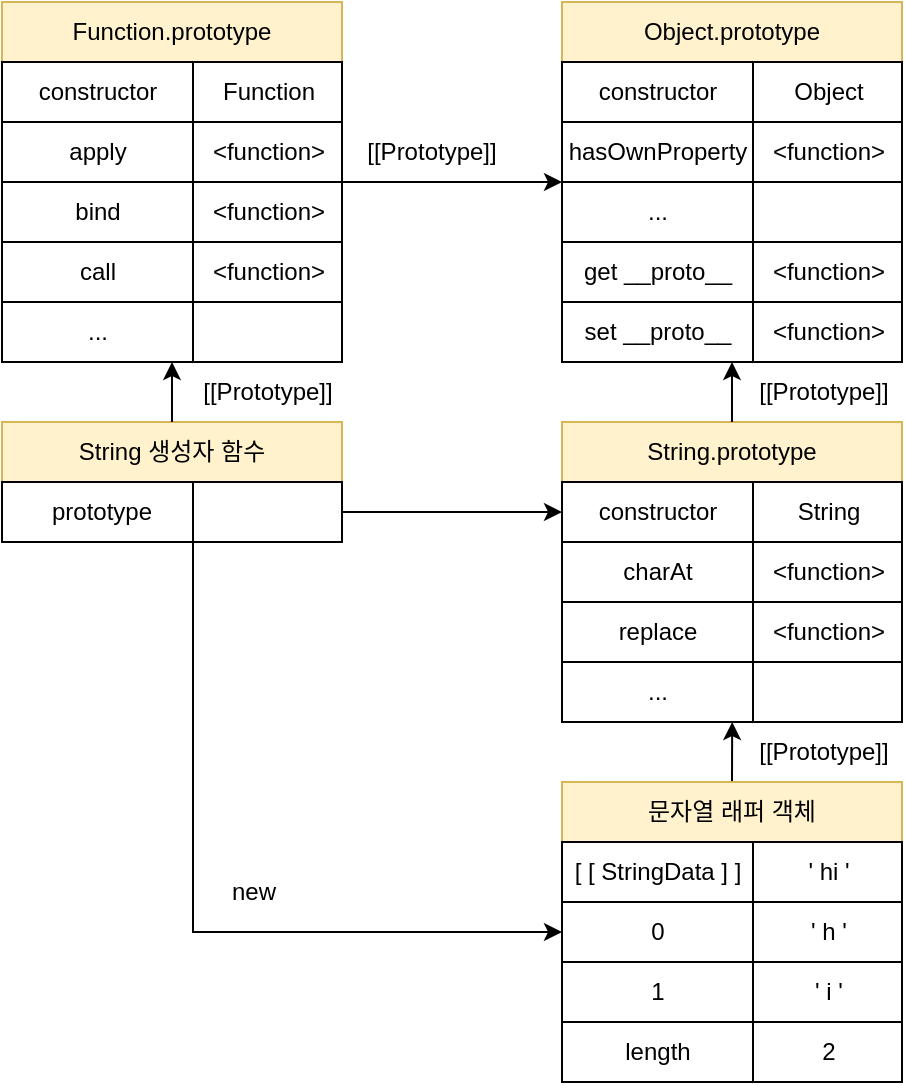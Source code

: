 <mxfile version="18.0.1" type="device"><diagram id="22d6pHl2Kq_38Yy0q9Ip" name="페이지-1"><mxGraphModel dx="721" dy="463" grid="1" gridSize="10" guides="1" tooltips="1" connect="1" arrows="1" fold="1" page="1" pageScale="1" pageWidth="827" pageHeight="1169" math="0" shadow="0"><root><mxCell id="0"/><mxCell id="1" parent="0"/><mxCell id="enTx3pKeKt2vPyLr27hR-1" value="String 생성자 함수" style="rounded=0;whiteSpace=wrap;html=1;fillColor=#fff2cc;strokeColor=#d6b656;" vertex="1" parent="1"><mxGeometry x="150" y="470" width="170" height="30" as="geometry"/></mxCell><mxCell id="enTx3pKeKt2vPyLr27hR-2" value="prototype" style="rounded=0;whiteSpace=wrap;html=1;" vertex="1" parent="1"><mxGeometry x="150" y="500" width="100" height="30" as="geometry"/></mxCell><mxCell id="enTx3pKeKt2vPyLr27hR-58" style="edgeStyle=orthogonalEdgeStyle;rounded=0;orthogonalLoop=1;jettySize=auto;html=1;exitX=0;exitY=1;exitDx=0;exitDy=0;entryX=0;entryY=0.5;entryDx=0;entryDy=0;" edge="1" parent="1" source="enTx3pKeKt2vPyLr27hR-3" target="enTx3pKeKt2vPyLr27hR-52"><mxGeometry relative="1" as="geometry"/></mxCell><mxCell id="enTx3pKeKt2vPyLr27hR-3" value="" style="rounded=0;whiteSpace=wrap;html=1;" vertex="1" parent="1"><mxGeometry x="245.5" y="500" width="74.5" height="30" as="geometry"/></mxCell><mxCell id="enTx3pKeKt2vPyLr27hR-4" value="String.prototype" style="rounded=0;whiteSpace=wrap;html=1;fillColor=#fff2cc;strokeColor=#d6b656;" vertex="1" parent="1"><mxGeometry x="430" y="470" width="170" height="30" as="geometry"/></mxCell><mxCell id="enTx3pKeKt2vPyLr27hR-5" value="constructor" style="rounded=0;whiteSpace=wrap;html=1;" vertex="1" parent="1"><mxGeometry x="430" y="500" width="95.5" height="30" as="geometry"/></mxCell><mxCell id="enTx3pKeKt2vPyLr27hR-6" value="String" style="rounded=0;whiteSpace=wrap;html=1;" vertex="1" parent="1"><mxGeometry x="525.5" y="500" width="74.5" height="30" as="geometry"/></mxCell><mxCell id="enTx3pKeKt2vPyLr27hR-51" style="edgeStyle=orthogonalEdgeStyle;rounded=0;orthogonalLoop=1;jettySize=auto;html=1;exitX=0.5;exitY=0;exitDx=0;exitDy=0;entryX=0.891;entryY=1;entryDx=0;entryDy=0;entryPerimeter=0;" edge="1" parent="1" source="enTx3pKeKt2vPyLr27hR-7" target="enTx3pKeKt2vPyLr27hR-49"><mxGeometry relative="1" as="geometry"/></mxCell><mxCell id="enTx3pKeKt2vPyLr27hR-7" value="문자열 래퍼 객체" style="rounded=0;whiteSpace=wrap;html=1;fillColor=#fff2cc;strokeColor=#d6b656;" vertex="1" parent="1"><mxGeometry x="430" y="650" width="170" height="30" as="geometry"/></mxCell><mxCell id="enTx3pKeKt2vPyLr27hR-8" value="[ [ StringData ] ]" style="rounded=0;whiteSpace=wrap;html=1;" vertex="1" parent="1"><mxGeometry x="430" y="680" width="95.5" height="30" as="geometry"/></mxCell><mxCell id="enTx3pKeKt2vPyLr27hR-9" value="' hi '" style="rounded=0;whiteSpace=wrap;html=1;" vertex="1" parent="1"><mxGeometry x="525.5" y="680" width="74.5" height="30" as="geometry"/></mxCell><mxCell id="enTx3pKeKt2vPyLr27hR-10" value="charAt" style="rounded=0;whiteSpace=wrap;html=1;" vertex="1" parent="1"><mxGeometry x="430" y="530" width="95.5" height="30" as="geometry"/></mxCell><mxCell id="enTx3pKeKt2vPyLr27hR-11" value="&amp;lt;function&amp;gt;" style="rounded=0;whiteSpace=wrap;html=1;" vertex="1" parent="1"><mxGeometry x="525.5" y="530" width="74.5" height="30" as="geometry"/></mxCell><mxCell id="enTx3pKeKt2vPyLr27hR-12" value="Object.prototype" style="rounded=0;whiteSpace=wrap;html=1;fillColor=#fff2cc;strokeColor=#d6b656;" vertex="1" parent="1"><mxGeometry x="430" y="260" width="170" height="30" as="geometry"/></mxCell><mxCell id="enTx3pKeKt2vPyLr27hR-13" value="constructor" style="rounded=0;whiteSpace=wrap;html=1;" vertex="1" parent="1"><mxGeometry x="430" y="290" width="95.5" height="30" as="geometry"/></mxCell><mxCell id="enTx3pKeKt2vPyLr27hR-14" value="Object" style="rounded=0;whiteSpace=wrap;html=1;" vertex="1" parent="1"><mxGeometry x="525.5" y="290" width="74.5" height="30" as="geometry"/></mxCell><mxCell id="enTx3pKeKt2vPyLr27hR-15" value="hasOwnProperty" style="rounded=0;whiteSpace=wrap;html=1;" vertex="1" parent="1"><mxGeometry x="430" y="320" width="95.5" height="30" as="geometry"/></mxCell><mxCell id="enTx3pKeKt2vPyLr27hR-16" value="&amp;lt;function&amp;gt;" style="rounded=0;whiteSpace=wrap;html=1;" vertex="1" parent="1"><mxGeometry x="525.5" y="320" width="74.5" height="30" as="geometry"/></mxCell><mxCell id="enTx3pKeKt2vPyLr27hR-17" value="..." style="rounded=0;whiteSpace=wrap;html=1;" vertex="1" parent="1"><mxGeometry x="430" y="350" width="95.5" height="30" as="geometry"/></mxCell><mxCell id="enTx3pKeKt2vPyLr27hR-18" value="get __proto__" style="rounded=0;whiteSpace=wrap;html=1;" vertex="1" parent="1"><mxGeometry x="430" y="380" width="95.5" height="30" as="geometry"/></mxCell><mxCell id="enTx3pKeKt2vPyLr27hR-19" value="set __proto__" style="rounded=0;whiteSpace=wrap;html=1;" vertex="1" parent="1"><mxGeometry x="430" y="410" width="95.5" height="30" as="geometry"/></mxCell><mxCell id="enTx3pKeKt2vPyLr27hR-20" value="" style="rounded=0;whiteSpace=wrap;html=1;" vertex="1" parent="1"><mxGeometry x="525.5" y="350" width="74.5" height="30" as="geometry"/></mxCell><mxCell id="enTx3pKeKt2vPyLr27hR-21" value="&amp;lt;function&amp;gt;" style="rounded=0;whiteSpace=wrap;html=1;" vertex="1" parent="1"><mxGeometry x="525.5" y="380" width="74.5" height="30" as="geometry"/></mxCell><mxCell id="enTx3pKeKt2vPyLr27hR-22" value="&amp;lt;function&amp;gt;" style="rounded=0;whiteSpace=wrap;html=1;" vertex="1" parent="1"><mxGeometry x="525.5" y="410" width="74.5" height="30" as="geometry"/></mxCell><mxCell id="enTx3pKeKt2vPyLr27hR-23" value="Function.prototype" style="rounded=0;whiteSpace=wrap;html=1;fillColor=#fff2cc;strokeColor=#d6b656;" vertex="1" parent="1"><mxGeometry x="150" y="260" width="170" height="30" as="geometry"/></mxCell><mxCell id="enTx3pKeKt2vPyLr27hR-24" value="constructor" style="rounded=0;whiteSpace=wrap;html=1;" vertex="1" parent="1"><mxGeometry x="150" y="290" width="95.5" height="30" as="geometry"/></mxCell><mxCell id="enTx3pKeKt2vPyLr27hR-25" value="Function" style="rounded=0;whiteSpace=wrap;html=1;" vertex="1" parent="1"><mxGeometry x="245.5" y="290" width="74.5" height="30" as="geometry"/></mxCell><mxCell id="enTx3pKeKt2vPyLr27hR-26" value="apply" style="rounded=0;whiteSpace=wrap;html=1;" vertex="1" parent="1"><mxGeometry x="150" y="320" width="95.5" height="30" as="geometry"/></mxCell><mxCell id="enTx3pKeKt2vPyLr27hR-27" value="&amp;lt;function&amp;gt;" style="rounded=0;whiteSpace=wrap;html=1;" vertex="1" parent="1"><mxGeometry x="245.5" y="320" width="74.5" height="30" as="geometry"/></mxCell><mxCell id="enTx3pKeKt2vPyLr27hR-28" value="..." style="rounded=0;whiteSpace=wrap;html=1;" vertex="1" parent="1"><mxGeometry x="150" y="410" width="95.5" height="30" as="geometry"/></mxCell><mxCell id="enTx3pKeKt2vPyLr27hR-29" value="bind" style="rounded=0;whiteSpace=wrap;html=1;" vertex="1" parent="1"><mxGeometry x="150" y="350" width="95.5" height="30" as="geometry"/></mxCell><mxCell id="enTx3pKeKt2vPyLr27hR-30" value="call" style="rounded=0;whiteSpace=wrap;html=1;" vertex="1" parent="1"><mxGeometry x="150" y="380" width="95.5" height="30" as="geometry"/></mxCell><mxCell id="enTx3pKeKt2vPyLr27hR-31" value="" style="rounded=0;whiteSpace=wrap;html=1;" vertex="1" parent="1"><mxGeometry x="245.5" y="410" width="74.5" height="30" as="geometry"/></mxCell><mxCell id="enTx3pKeKt2vPyLr27hR-32" value="&amp;lt;function&amp;gt;" style="rounded=0;whiteSpace=wrap;html=1;" vertex="1" parent="1"><mxGeometry x="245.5" y="380" width="74.5" height="30" as="geometry"/></mxCell><mxCell id="enTx3pKeKt2vPyLr27hR-33" value="&amp;lt;function&amp;gt;" style="rounded=0;whiteSpace=wrap;html=1;" vertex="1" parent="1"><mxGeometry x="245.5" y="350" width="74.5" height="30" as="geometry"/></mxCell><mxCell id="enTx3pKeKt2vPyLr27hR-35" value="" style="endArrow=classic;html=1;rounded=0;exitX=0.5;exitY=0;exitDx=0;exitDy=0;entryX=0.89;entryY=1;entryDx=0;entryDy=0;entryPerimeter=0;" edge="1" parent="1" source="enTx3pKeKt2vPyLr27hR-4" target="enTx3pKeKt2vPyLr27hR-19"><mxGeometry width="50" height="50" relative="1" as="geometry"><mxPoint x="460" y="580" as="sourcePoint"/><mxPoint x="510" y="530" as="targetPoint"/></mxGeometry></mxCell><mxCell id="enTx3pKeKt2vPyLr27hR-36" value="" style="endArrow=classic;html=1;rounded=0;exitX=1;exitY=0.5;exitDx=0;exitDy=0;entryX=0;entryY=0.5;entryDx=0;entryDy=0;" edge="1" parent="1" source="enTx3pKeKt2vPyLr27hR-3" target="enTx3pKeKt2vPyLr27hR-5"><mxGeometry width="50" height="50" relative="1" as="geometry"><mxPoint x="290" y="500" as="sourcePoint"/><mxPoint x="340" y="450" as="targetPoint"/></mxGeometry></mxCell><mxCell id="enTx3pKeKt2vPyLr27hR-37" value="" style="endArrow=classic;html=1;rounded=0;exitX=0.5;exitY=0;exitDx=0;exitDy=0;entryX=0.89;entryY=1;entryDx=0;entryDy=0;entryPerimeter=0;" edge="1" parent="1" source="enTx3pKeKt2vPyLr27hR-1" target="enTx3pKeKt2vPyLr27hR-28"><mxGeometry width="50" height="50" relative="1" as="geometry"><mxPoint x="290" y="550" as="sourcePoint"/><mxPoint x="340" y="500" as="targetPoint"/></mxGeometry></mxCell><mxCell id="enTx3pKeKt2vPyLr27hR-39" value="[[Prototype]]" style="text;html=1;strokeColor=none;fillColor=none;align=center;verticalAlign=middle;whiteSpace=wrap;rounded=0;" vertex="1" parent="1"><mxGeometry x="525.5" y="440" width="70" height="30" as="geometry"/></mxCell><mxCell id="enTx3pKeKt2vPyLr27hR-40" value="[[Prototype]]" style="text;html=1;strokeColor=none;fillColor=none;align=center;verticalAlign=middle;whiteSpace=wrap;rounded=0;" vertex="1" parent="1"><mxGeometry x="525.5" y="620" width="70" height="30" as="geometry"/></mxCell><mxCell id="enTx3pKeKt2vPyLr27hR-41" value="[[Prototype]]" style="text;html=1;strokeColor=none;fillColor=none;align=center;verticalAlign=middle;whiteSpace=wrap;rounded=0;" vertex="1" parent="1"><mxGeometry x="330" y="320" width="70" height="30" as="geometry"/></mxCell><mxCell id="enTx3pKeKt2vPyLr27hR-42" value="" style="endArrow=classic;html=1;rounded=0;exitX=1;exitY=0;exitDx=0;exitDy=0;entryX=0;entryY=0;entryDx=0;entryDy=0;" edge="1" parent="1" source="enTx3pKeKt2vPyLr27hR-33" target="enTx3pKeKt2vPyLr27hR-17"><mxGeometry width="50" height="50" relative="1" as="geometry"><mxPoint x="430" y="510" as="sourcePoint"/><mxPoint x="480" y="460" as="targetPoint"/></mxGeometry></mxCell><mxCell id="enTx3pKeKt2vPyLr27hR-43" value="[[Prototype]]" style="text;html=1;strokeColor=none;fillColor=none;align=center;verticalAlign=middle;whiteSpace=wrap;rounded=0;" vertex="1" parent="1"><mxGeometry x="247.75" y="440" width="70" height="30" as="geometry"/></mxCell><mxCell id="enTx3pKeKt2vPyLr27hR-46" value="new" style="text;html=1;strokeColor=none;fillColor=none;align=center;verticalAlign=middle;whiteSpace=wrap;rounded=0;" vertex="1" parent="1"><mxGeometry x="245.5" y="690" width="60" height="30" as="geometry"/></mxCell><mxCell id="enTx3pKeKt2vPyLr27hR-47" value="replace" style="rounded=0;whiteSpace=wrap;html=1;" vertex="1" parent="1"><mxGeometry x="430" y="560" width="95.5" height="30" as="geometry"/></mxCell><mxCell id="enTx3pKeKt2vPyLr27hR-48" value="&amp;lt;function&amp;gt;" style="rounded=0;whiteSpace=wrap;html=1;" vertex="1" parent="1"><mxGeometry x="525.5" y="560" width="74.5" height="30" as="geometry"/></mxCell><mxCell id="enTx3pKeKt2vPyLr27hR-49" value="..." style="rounded=0;whiteSpace=wrap;html=1;" vertex="1" parent="1"><mxGeometry x="430" y="590" width="95.5" height="30" as="geometry"/></mxCell><mxCell id="enTx3pKeKt2vPyLr27hR-50" value="" style="rounded=0;whiteSpace=wrap;html=1;" vertex="1" parent="1"><mxGeometry x="525.5" y="590" width="74.5" height="30" as="geometry"/></mxCell><mxCell id="enTx3pKeKt2vPyLr27hR-52" value="0" style="rounded=0;whiteSpace=wrap;html=1;" vertex="1" parent="1"><mxGeometry x="430" y="710" width="95.5" height="30" as="geometry"/></mxCell><mxCell id="enTx3pKeKt2vPyLr27hR-53" value="1" style="rounded=0;whiteSpace=wrap;html=1;" vertex="1" parent="1"><mxGeometry x="430" y="740" width="95.5" height="30" as="geometry"/></mxCell><mxCell id="enTx3pKeKt2vPyLr27hR-54" value="length" style="rounded=0;whiteSpace=wrap;html=1;" vertex="1" parent="1"><mxGeometry x="430" y="770" width="95.5" height="30" as="geometry"/></mxCell><mxCell id="enTx3pKeKt2vPyLr27hR-55" value="' h '" style="rounded=0;whiteSpace=wrap;html=1;" vertex="1" parent="1"><mxGeometry x="525.5" y="710" width="74.5" height="30" as="geometry"/></mxCell><mxCell id="enTx3pKeKt2vPyLr27hR-56" value="' i '" style="rounded=0;whiteSpace=wrap;html=1;" vertex="1" parent="1"><mxGeometry x="525.5" y="740" width="74.5" height="30" as="geometry"/></mxCell><mxCell id="enTx3pKeKt2vPyLr27hR-57" value="2" style="rounded=0;whiteSpace=wrap;html=1;" vertex="1" parent="1"><mxGeometry x="525.5" y="770" width="74.5" height="30" as="geometry"/></mxCell></root></mxGraphModel></diagram></mxfile>